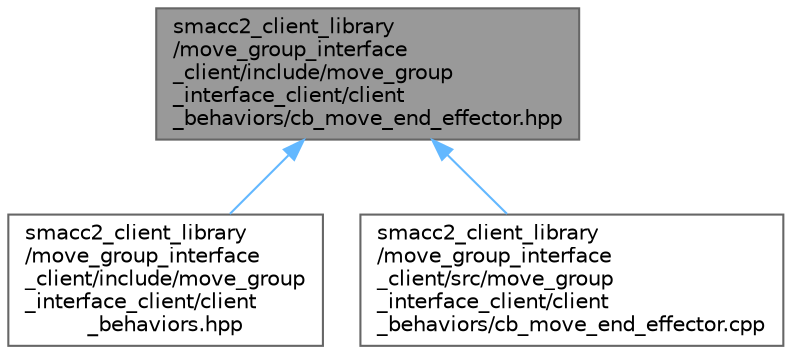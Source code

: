 digraph "smacc2_client_library/move_group_interface_client/include/move_group_interface_client/client_behaviors/cb_move_end_effector.hpp"
{
 // LATEX_PDF_SIZE
  bgcolor="transparent";
  edge [fontname=Helvetica,fontsize=10,labelfontname=Helvetica,labelfontsize=10];
  node [fontname=Helvetica,fontsize=10,shape=box,height=0.2,width=0.4];
  Node1 [label="smacc2_client_library\l/move_group_interface\l_client/include/move_group\l_interface_client/client\l_behaviors/cb_move_end_effector.hpp",height=0.2,width=0.4,color="gray40", fillcolor="grey60", style="filled", fontcolor="black",tooltip=" "];
  Node1 -> Node2 [dir="back",color="steelblue1",style="solid"];
  Node2 [label="smacc2_client_library\l/move_group_interface\l_client/include/move_group\l_interface_client/client\l_behaviors.hpp",height=0.2,width=0.4,color="grey40", fillcolor="white", style="filled",URL="$move__group__interface__client_2include_2move__group__interface__client_2client__behaviors_8hpp.html",tooltip=" "];
  Node1 -> Node3 [dir="back",color="steelblue1",style="solid"];
  Node3 [label="smacc2_client_library\l/move_group_interface\l_client/src/move_group\l_interface_client/client\l_behaviors/cb_move_end_effector.cpp",height=0.2,width=0.4,color="grey40", fillcolor="white", style="filled",URL="$cb__move__end__effector_8cpp.html",tooltip=" "];
}
